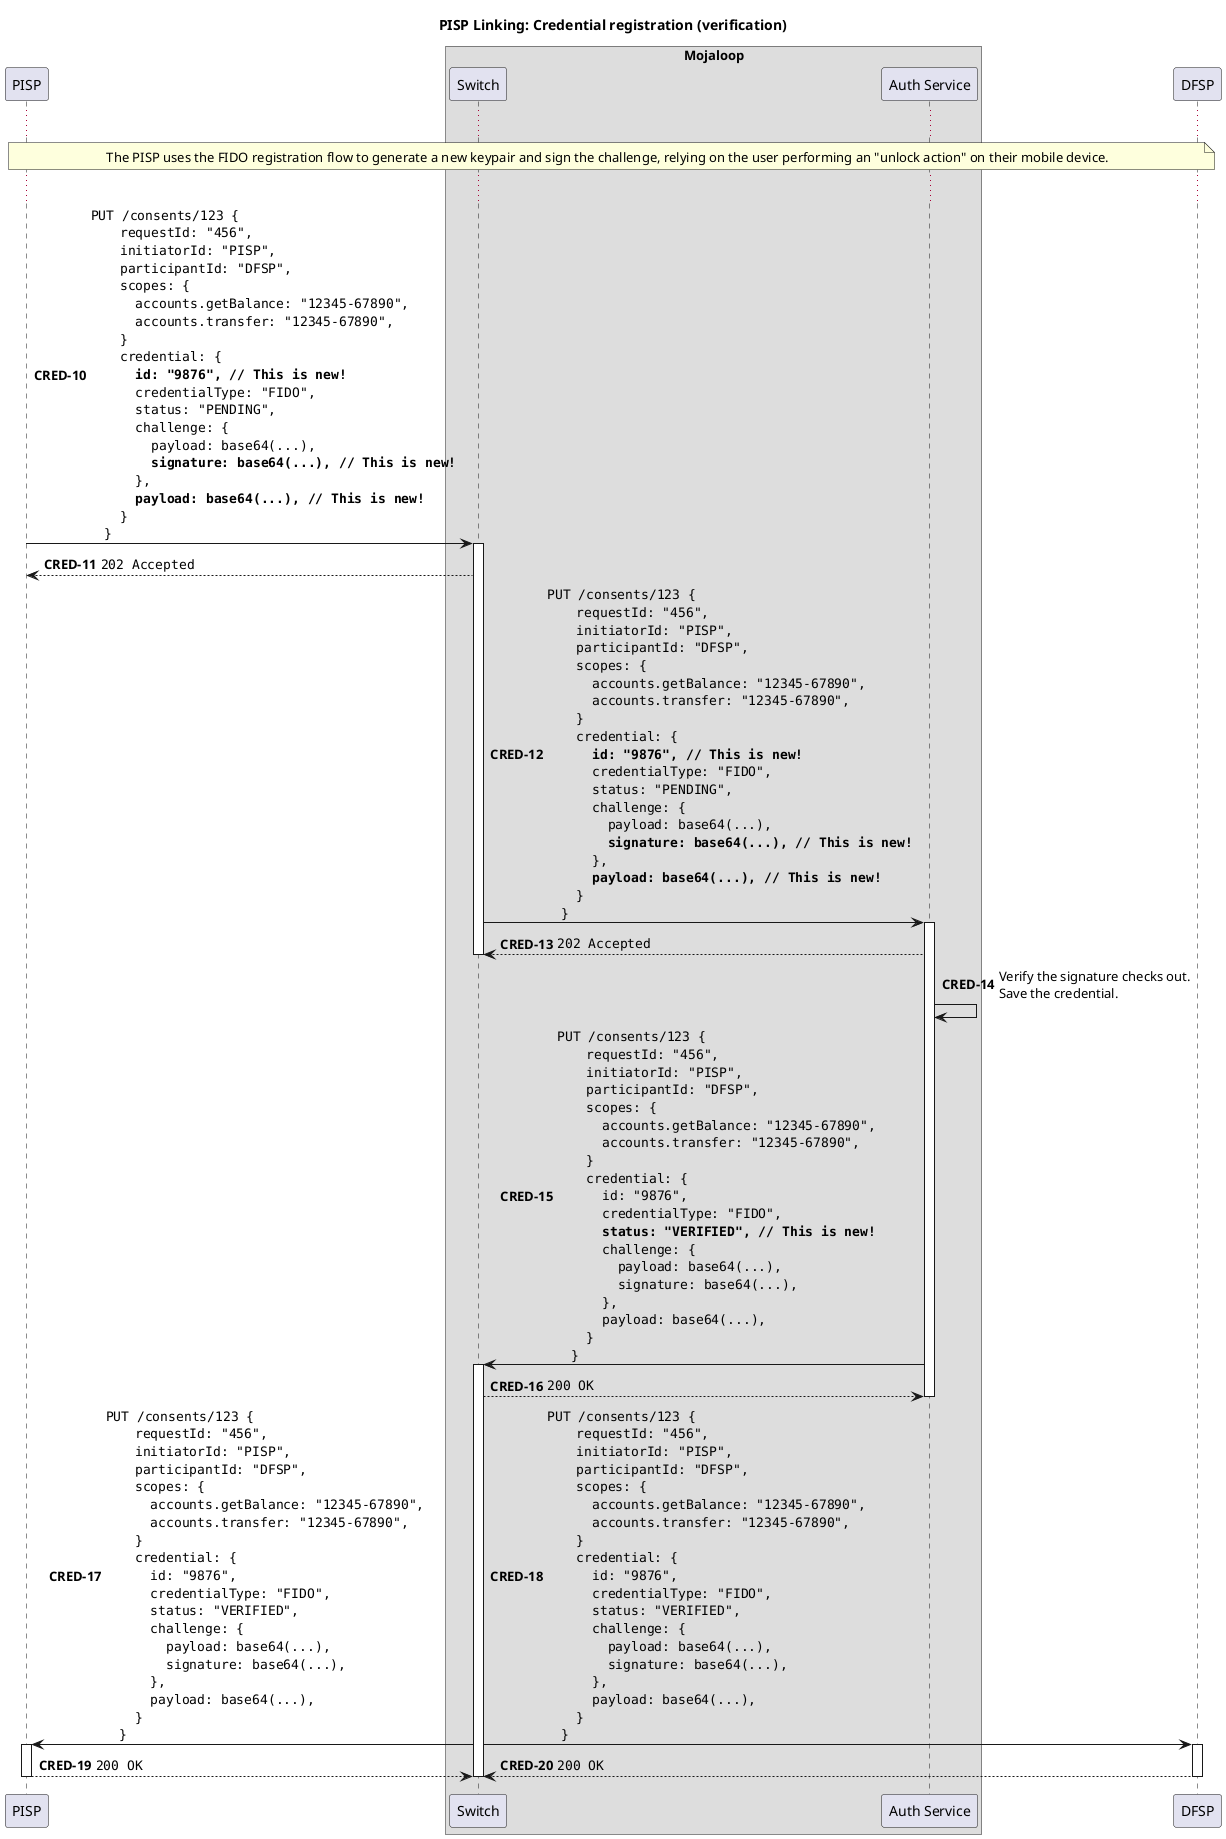 @startuml

!pragma teoz true

title PISP Linking: Credential registration (verification)

participant "PISP" as PISP

box "Mojaloop"
    participant Switch
    participant "Auth Service" as Auth
end box

participant "DFSP" as DFSP

autonumber 10 "<b>CRED-#</b>"

...

note over PISP, DFSP
    The PISP uses the FIDO registration flow to generate a new keypair and sign the challenge, relying on the user performing an "unlock action" on their mobile device.
end note

...

PISP -> Switch ++: ""PUT /consents/123 {""\n\
    ""  requestId: "456",""\n\
    ""  initiatorId: "PISP",""\n\
    ""  participantId: "DFSP",""\n\
    ""  scopes: {""\n\
    ""    accounts.getBalance: "12345-67890",""\n\
    ""    accounts.transfer: "12345-67890",""\n\
    ""  }""\n\
    ""  credential: {""\n\
    ""    **id: "9876", // This is new!**""\n\
    ""    credentialType: "FIDO",""\n\
    ""    status: "PENDING",""\n\
    ""    challenge: {""\n\
    ""      payload: base64(...),""\n\
    ""      **signature: base64(...), // This is new!**""\n\
    ""    },""\n\
    ""    **payload: base64(...), // This is new!**""\n\
    ""  }""\n\
    ""}""
Switch --> PISP: ""202 Accepted""
deactivate PISP

Switch -> Auth ++: ""PUT /consents/123 {""\n\
    ""  requestId: "456",""\n\
    ""  initiatorId: "PISP",""\n\
    ""  participantId: "DFSP",""\n\
    ""  scopes: {""\n\
    ""    accounts.getBalance: "12345-67890",""\n\
    ""    accounts.transfer: "12345-67890",""\n\
    ""  }""\n\
    ""  credential: {""\n\
    ""    **id: "9876", // This is new!**""\n\
    ""    credentialType: "FIDO",""\n\
    ""    status: "PENDING",""\n\
    ""    challenge: {""\n\
    ""      payload: base64(...),""\n\
    ""      **signature: base64(...), // This is new!**""\n\
    ""    },""\n\
    ""    **payload: base64(...), // This is new!**""\n\
    ""  }""\n\
    ""}""
Auth --> Switch: ""202 Accepted""
deactivate Switch

Auth -> Auth: Verify the signature checks out.\nSave the credential.
Auth -> Switch ++: ""PUT /consents/123 {""\n\
    ""  requestId: "456",""\n\
    ""  initiatorId: "PISP",""\n\
    ""  participantId: "DFSP",""\n\
    ""  scopes: {""\n\
    ""    accounts.getBalance: "12345-67890",""\n\
    ""    accounts.transfer: "12345-67890",""\n\
    ""  }""\n\
    ""  credential: {""\n\
    ""    id: "9876",""\n\
    ""    credentialType: "FIDO",""\n\
    ""    **status: "VERIFIED", // This is new!**""\n\
    ""    challenge: {""\n\
    ""      payload: base64(...),""\n\
    ""      signature: base64(...),""\n\
    ""    },""\n\
    ""    payload: base64(...),""\n\
    ""  }""\n\
    ""}""
Switch --> Auth: ""200 OK""
deactivate Auth

Switch -> PISP ++: ""PUT /consents/123 {""\n\
    ""  requestId: "456",""\n\
    ""  initiatorId: "PISP",""\n\
    ""  participantId: "DFSP",""\n\
    ""  scopes: {""\n\
    ""    accounts.getBalance: "12345-67890",""\n\
    ""    accounts.transfer: "12345-67890",""\n\
    ""  }""\n\
    ""  credential: {""\n\
    ""    id: "9876",""\n\
    ""    credentialType: "FIDO",""\n\
    ""    status: "VERIFIED",""\n\
    ""    challenge: {""\n\
    ""      payload: base64(...),""\n\
    ""      signature: base64(...),""\n\
    ""    },""\n\
    ""    payload: base64(...),""\n\
    ""  }""\n\
    ""}""
& Switch -> DFSP ++: ""PUT /consents/123 {""\n\
    ""  requestId: "456",""\n\
    ""  initiatorId: "PISP",""\n\
    ""  participantId: "DFSP",""\n\
    ""  scopes: {""\n\
    ""    accounts.getBalance: "12345-67890",""\n\
    ""    accounts.transfer: "12345-67890",""\n\
    ""  }""\n\
    ""  credential: {""\n\
    ""    id: "9876",""\n\
    ""    credentialType: "FIDO",""\n\
    ""    status: "VERIFIED",""\n\
    ""    challenge: {""\n\
    ""      payload: base64(...),""\n\
    ""      signature: base64(...),""\n\
    ""    },""\n\
    ""    payload: base64(...),""\n\
    ""  }""\n\
    ""}""
PISP --> Switch --: ""200 OK""
& DFSP --> Switch --: ""200 OK""
deactivate Switch

@enduml
